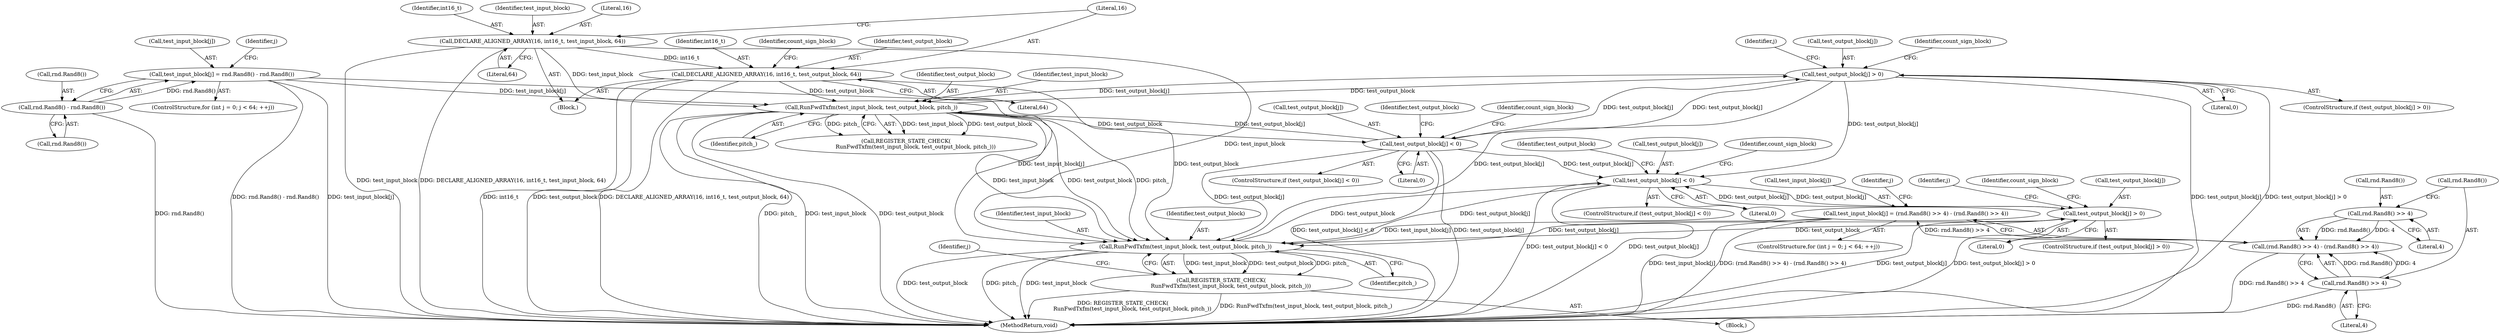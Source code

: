 digraph "1_Android_5a9753fca56f0eeb9f61e342b2fccffc364f9426_86@array" {
"1000319" [label="(Call,test_output_block[j] < 0)"];
"1000185" [label="(Call,test_output_block[j] > 0)"];
"1000156" [label="(Call,RunFwdTxfm(test_input_block, test_output_block, pitch_))"];
"1000148" [label="(Call,test_input_block[j] = rnd.Rand8() - rnd.Rand8())"];
"1000152" [label="(Call,rnd.Rand8() - rnd.Rand8())"];
"1000103" [label="(Call,DECLARE_ALIGNED_ARRAY(16, int16_t, test_input_block, 64))"];
"1000172" [label="(Call,test_output_block[j] < 0)"];
"1000108" [label="(Call,DECLARE_ALIGNED_ARRAY(16, int16_t, test_output_block, 64))"];
"1000332" [label="(Call,test_output_block[j] > 0)"];
"1000303" [label="(Call,RunFwdTxfm(test_input_block, test_output_block, pitch_))"];
"1000291" [label="(Call,test_input_block[j] = (rnd.Rand8() >> 4) - (rnd.Rand8() >> 4))"];
"1000295" [label="(Call,(rnd.Rand8() >> 4) - (rnd.Rand8() >> 4))"];
"1000296" [label="(Call,rnd.Rand8() >> 4)"];
"1000299" [label="(Call,rnd.Rand8() >> 4)"];
"1000319" [label="(Call,test_output_block[j] < 0)"];
"1000302" [label="(Call,REGISTER_STATE_CHECK(\n           RunFwdTxfm(test_input_block, test_output_block, pitch_)))"];
"1000154" [label="(Call,rnd.Rand8())"];
"1000306" [label="(Identifier,pitch_)"];
"1000189" [label="(Literal,0)"];
"1000148" [label="(Call,test_input_block[j] = rnd.Rand8() - rnd.Rand8())"];
"1000101" [label="(Block,)"];
"1000336" [label="(Literal,0)"];
"1000138" [label="(ControlStructure,for (int j = 0; j < 64; ++j))"];
"1000333" [label="(Call,test_output_block[j])"];
"1000300" [label="(Call,rnd.Rand8())"];
"1000280" [label="(Block,)"];
"1000316" [label="(Identifier,j)"];
"1000185" [label="(Call,test_output_block[j] > 0)"];
"1000193" [label="(Identifier,count_sign_block)"];
"1000112" [label="(Literal,64)"];
"1000110" [label="(Identifier,int16_t)"];
"1000340" [label="(Identifier,count_sign_block)"];
"1000176" [label="(Literal,0)"];
"1000318" [label="(ControlStructure,if (test_output_block[j] < 0))"];
"1000149" [label="(Call,test_input_block[j])"];
"1000109" [label="(Literal,16)"];
"1000155" [label="(Call,REGISTER_STATE_CHECK(\n           RunFwdTxfm(test_input_block, test_output_block, pitch_)))"];
"1000169" [label="(Identifier,j)"];
"1000302" [label="(Call,REGISTER_STATE_CHECK(\n           RunFwdTxfm(test_input_block, test_output_block, pitch_)))"];
"1000320" [label="(Call,test_output_block[j])"];
"1000296" [label="(Call,rnd.Rand8() >> 4)"];
"1000327" [label="(Identifier,count_sign_block)"];
"1000298" [label="(Literal,4)"];
"1000301" [label="(Literal,4)"];
"1000108" [label="(Call,DECLARE_ALIGNED_ARRAY(16, int16_t, test_output_block, 64))"];
"1000171" [label="(ControlStructure,if (test_output_block[j] < 0))"];
"1000152" [label="(Call,rnd.Rand8() - rnd.Rand8())"];
"1000159" [label="(Identifier,pitch_)"];
"1000323" [label="(Literal,0)"];
"1000187" [label="(Identifier,test_output_block)"];
"1000180" [label="(Identifier,count_sign_block)"];
"1000299" [label="(Call,rnd.Rand8() >> 4)"];
"1000334" [label="(Identifier,test_output_block)"];
"1000186" [label="(Call,test_output_block[j])"];
"1000104" [label="(Literal,16)"];
"1000305" [label="(Identifier,test_output_block)"];
"1000281" [label="(ControlStructure,for (int j = 0; j < 64; ++j))"];
"1000153" [label="(Call,rnd.Rand8())"];
"1000295" [label="(Call,(rnd.Rand8() >> 4) - (rnd.Rand8() >> 4))"];
"1000107" [label="(Literal,64)"];
"1000290" [label="(Identifier,j)"];
"1000173" [label="(Call,test_output_block[j])"];
"1000412" [label="(MethodReturn,void)"];
"1000292" [label="(Call,test_input_block[j])"];
"1000115" [label="(Identifier,count_sign_block)"];
"1000291" [label="(Call,test_input_block[j] = (rnd.Rand8() >> 4) - (rnd.Rand8() >> 4))"];
"1000319" [label="(Call,test_output_block[j] < 0)"];
"1000332" [label="(Call,test_output_block[j] > 0)"];
"1000310" [label="(Identifier,j)"];
"1000156" [label="(Call,RunFwdTxfm(test_input_block, test_output_block, pitch_))"];
"1000303" [label="(Call,RunFwdTxfm(test_input_block, test_output_block, pitch_))"];
"1000105" [label="(Identifier,int16_t)"];
"1000106" [label="(Identifier,test_input_block)"];
"1000304" [label="(Identifier,test_input_block)"];
"1000158" [label="(Identifier,test_output_block)"];
"1000184" [label="(ControlStructure,if (test_output_block[j] > 0))"];
"1000103" [label="(Call,DECLARE_ALIGNED_ARRAY(16, int16_t, test_input_block, 64))"];
"1000147" [label="(Identifier,j)"];
"1000297" [label="(Call,rnd.Rand8())"];
"1000157" [label="(Identifier,test_input_block)"];
"1000111" [label="(Identifier,test_output_block)"];
"1000331" [label="(ControlStructure,if (test_output_block[j] > 0))"];
"1000172" [label="(Call,test_output_block[j] < 0)"];
"1000319" -> "1000318"  [label="AST: "];
"1000319" -> "1000323"  [label="CFG: "];
"1000320" -> "1000319"  [label="AST: "];
"1000323" -> "1000319"  [label="AST: "];
"1000327" -> "1000319"  [label="CFG: "];
"1000334" -> "1000319"  [label="CFG: "];
"1000319" -> "1000412"  [label="DDG: test_output_block[j] < 0"];
"1000319" -> "1000412"  [label="DDG: test_output_block[j]"];
"1000319" -> "1000303"  [label="DDG: test_output_block[j]"];
"1000185" -> "1000319"  [label="DDG: test_output_block[j]"];
"1000332" -> "1000319"  [label="DDG: test_output_block[j]"];
"1000303" -> "1000319"  [label="DDG: test_output_block"];
"1000172" -> "1000319"  [label="DDG: test_output_block[j]"];
"1000319" -> "1000332"  [label="DDG: test_output_block[j]"];
"1000185" -> "1000184"  [label="AST: "];
"1000185" -> "1000189"  [label="CFG: "];
"1000186" -> "1000185"  [label="AST: "];
"1000189" -> "1000185"  [label="AST: "];
"1000193" -> "1000185"  [label="CFG: "];
"1000169" -> "1000185"  [label="CFG: "];
"1000185" -> "1000412"  [label="DDG: test_output_block[j]"];
"1000185" -> "1000412"  [label="DDG: test_output_block[j] > 0"];
"1000185" -> "1000156"  [label="DDG: test_output_block[j]"];
"1000185" -> "1000172"  [label="DDG: test_output_block[j]"];
"1000156" -> "1000185"  [label="DDG: test_output_block"];
"1000172" -> "1000185"  [label="DDG: test_output_block[j]"];
"1000185" -> "1000303"  [label="DDG: test_output_block[j]"];
"1000156" -> "1000155"  [label="AST: "];
"1000156" -> "1000159"  [label="CFG: "];
"1000157" -> "1000156"  [label="AST: "];
"1000158" -> "1000156"  [label="AST: "];
"1000159" -> "1000156"  [label="AST: "];
"1000155" -> "1000156"  [label="CFG: "];
"1000156" -> "1000412"  [label="DDG: pitch_"];
"1000156" -> "1000412"  [label="DDG: test_input_block"];
"1000156" -> "1000412"  [label="DDG: test_output_block"];
"1000156" -> "1000155"  [label="DDG: test_input_block"];
"1000156" -> "1000155"  [label="DDG: test_output_block"];
"1000156" -> "1000155"  [label="DDG: pitch_"];
"1000148" -> "1000156"  [label="DDG: test_input_block[j]"];
"1000103" -> "1000156"  [label="DDG: test_input_block"];
"1000172" -> "1000156"  [label="DDG: test_output_block[j]"];
"1000108" -> "1000156"  [label="DDG: test_output_block"];
"1000156" -> "1000172"  [label="DDG: test_output_block"];
"1000156" -> "1000303"  [label="DDG: test_input_block"];
"1000156" -> "1000303"  [label="DDG: test_output_block"];
"1000156" -> "1000303"  [label="DDG: pitch_"];
"1000148" -> "1000138"  [label="AST: "];
"1000148" -> "1000152"  [label="CFG: "];
"1000149" -> "1000148"  [label="AST: "];
"1000152" -> "1000148"  [label="AST: "];
"1000147" -> "1000148"  [label="CFG: "];
"1000148" -> "1000412"  [label="DDG: rnd.Rand8() - rnd.Rand8()"];
"1000148" -> "1000412"  [label="DDG: test_input_block[j]"];
"1000152" -> "1000148"  [label="DDG: rnd.Rand8()"];
"1000148" -> "1000303"  [label="DDG: test_input_block[j]"];
"1000152" -> "1000154"  [label="CFG: "];
"1000153" -> "1000152"  [label="AST: "];
"1000154" -> "1000152"  [label="AST: "];
"1000152" -> "1000412"  [label="DDG: rnd.Rand8()"];
"1000103" -> "1000101"  [label="AST: "];
"1000103" -> "1000107"  [label="CFG: "];
"1000104" -> "1000103"  [label="AST: "];
"1000105" -> "1000103"  [label="AST: "];
"1000106" -> "1000103"  [label="AST: "];
"1000107" -> "1000103"  [label="AST: "];
"1000109" -> "1000103"  [label="CFG: "];
"1000103" -> "1000412"  [label="DDG: DECLARE_ALIGNED_ARRAY(16, int16_t, test_input_block, 64)"];
"1000103" -> "1000412"  [label="DDG: test_input_block"];
"1000103" -> "1000108"  [label="DDG: int16_t"];
"1000103" -> "1000303"  [label="DDG: test_input_block"];
"1000172" -> "1000171"  [label="AST: "];
"1000172" -> "1000176"  [label="CFG: "];
"1000173" -> "1000172"  [label="AST: "];
"1000176" -> "1000172"  [label="AST: "];
"1000180" -> "1000172"  [label="CFG: "];
"1000187" -> "1000172"  [label="CFG: "];
"1000172" -> "1000412"  [label="DDG: test_output_block[j] < 0"];
"1000172" -> "1000412"  [label="DDG: test_output_block[j]"];
"1000172" -> "1000303"  [label="DDG: test_output_block[j]"];
"1000108" -> "1000101"  [label="AST: "];
"1000108" -> "1000112"  [label="CFG: "];
"1000109" -> "1000108"  [label="AST: "];
"1000110" -> "1000108"  [label="AST: "];
"1000111" -> "1000108"  [label="AST: "];
"1000112" -> "1000108"  [label="AST: "];
"1000115" -> "1000108"  [label="CFG: "];
"1000108" -> "1000412"  [label="DDG: DECLARE_ALIGNED_ARRAY(16, int16_t, test_output_block, 64)"];
"1000108" -> "1000412"  [label="DDG: int16_t"];
"1000108" -> "1000412"  [label="DDG: test_output_block"];
"1000108" -> "1000303"  [label="DDG: test_output_block"];
"1000332" -> "1000331"  [label="AST: "];
"1000332" -> "1000336"  [label="CFG: "];
"1000333" -> "1000332"  [label="AST: "];
"1000336" -> "1000332"  [label="AST: "];
"1000340" -> "1000332"  [label="CFG: "];
"1000316" -> "1000332"  [label="CFG: "];
"1000332" -> "1000412"  [label="DDG: test_output_block[j]"];
"1000332" -> "1000412"  [label="DDG: test_output_block[j] > 0"];
"1000332" -> "1000303"  [label="DDG: test_output_block[j]"];
"1000303" -> "1000332"  [label="DDG: test_output_block"];
"1000303" -> "1000302"  [label="AST: "];
"1000303" -> "1000306"  [label="CFG: "];
"1000304" -> "1000303"  [label="AST: "];
"1000305" -> "1000303"  [label="AST: "];
"1000306" -> "1000303"  [label="AST: "];
"1000302" -> "1000303"  [label="CFG: "];
"1000303" -> "1000412"  [label="DDG: test_output_block"];
"1000303" -> "1000412"  [label="DDG: test_input_block"];
"1000303" -> "1000412"  [label="DDG: pitch_"];
"1000303" -> "1000302"  [label="DDG: test_input_block"];
"1000303" -> "1000302"  [label="DDG: test_output_block"];
"1000303" -> "1000302"  [label="DDG: pitch_"];
"1000291" -> "1000303"  [label="DDG: test_input_block[j]"];
"1000291" -> "1000281"  [label="AST: "];
"1000291" -> "1000295"  [label="CFG: "];
"1000292" -> "1000291"  [label="AST: "];
"1000295" -> "1000291"  [label="AST: "];
"1000290" -> "1000291"  [label="CFG: "];
"1000291" -> "1000412"  [label="DDG: test_input_block[j]"];
"1000291" -> "1000412"  [label="DDG: (rnd.Rand8() >> 4) - (rnd.Rand8() >> 4)"];
"1000295" -> "1000291"  [label="DDG: rnd.Rand8() >> 4"];
"1000295" -> "1000299"  [label="CFG: "];
"1000296" -> "1000295"  [label="AST: "];
"1000299" -> "1000295"  [label="AST: "];
"1000295" -> "1000412"  [label="DDG: rnd.Rand8() >> 4"];
"1000296" -> "1000295"  [label="DDG: rnd.Rand8()"];
"1000296" -> "1000295"  [label="DDG: 4"];
"1000299" -> "1000295"  [label="DDG: rnd.Rand8()"];
"1000299" -> "1000295"  [label="DDG: 4"];
"1000296" -> "1000298"  [label="CFG: "];
"1000297" -> "1000296"  [label="AST: "];
"1000298" -> "1000296"  [label="AST: "];
"1000300" -> "1000296"  [label="CFG: "];
"1000299" -> "1000301"  [label="CFG: "];
"1000300" -> "1000299"  [label="AST: "];
"1000301" -> "1000299"  [label="AST: "];
"1000299" -> "1000412"  [label="DDG: rnd.Rand8()"];
"1000302" -> "1000280"  [label="AST: "];
"1000310" -> "1000302"  [label="CFG: "];
"1000302" -> "1000412"  [label="DDG: RunFwdTxfm(test_input_block, test_output_block, pitch_)"];
"1000302" -> "1000412"  [label="DDG: REGISTER_STATE_CHECK(\n           RunFwdTxfm(test_input_block, test_output_block, pitch_))"];
}

